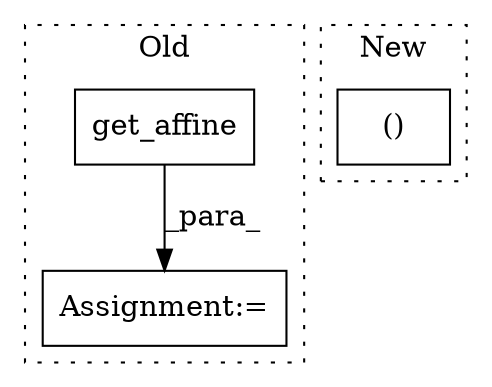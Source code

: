 digraph G {
subgraph cluster0 {
1 [label="get_affine" a="32" s="1367" l="12" shape="box"];
3 [label="Assignment:=" a="7" s="1328" l="1" shape="box"];
label = "Old";
style="dotted";
}
subgraph cluster1 {
2 [label="()" a="106" s="951" l="39" shape="box"];
label = "New";
style="dotted";
}
1 -> 3 [label="_para_"];
}